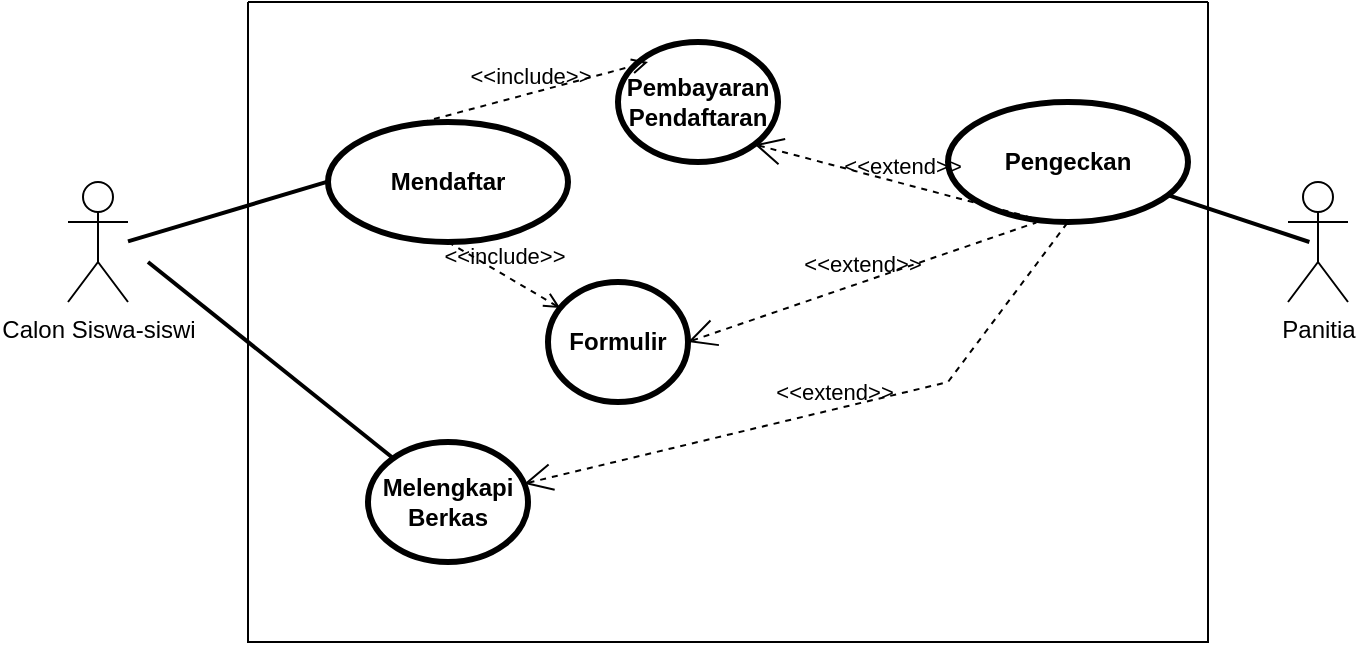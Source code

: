<mxfile version="21.1.2" type="device" pages="3">
  <diagram name="use-case-pendaftaran-berjalan" id="vQv6ErcyJT-Hf6QSkeSd">
    <mxGraphModel dx="941" dy="692" grid="1" gridSize="10" guides="1" tooltips="1" connect="1" arrows="1" fold="1" page="1" pageScale="1" pageWidth="850" pageHeight="1100" math="0" shadow="0">
      <root>
        <mxCell id="0" />
        <mxCell id="1" parent="0" />
        <mxCell id="rVnvyazBz9QNkTPmmfxy-1" value="" style="swimlane;startSize=0;" vertex="1" parent="1">
          <mxGeometry x="240" y="60" width="480" height="320" as="geometry">
            <mxRectangle x="200" y="150" width="50" height="40" as="alternateBounds" />
          </mxGeometry>
        </mxCell>
        <mxCell id="rVnvyazBz9QNkTPmmfxy-5" value="" style="edgeStyle=none;html=1;endArrow=none;verticalAlign=bottom;rounded=0;entryX=0.007;entryY=0.391;entryDx=0;entryDy=0;entryPerimeter=0;strokeWidth=2;" edge="1" parent="rVnvyazBz9QNkTPmmfxy-1">
          <mxGeometry width="160" relative="1" as="geometry">
            <mxPoint x="-60" y="119.66" as="sourcePoint" />
            <mxPoint x="40.7" y="89.55" as="targetPoint" />
          </mxGeometry>
        </mxCell>
        <mxCell id="rVnvyazBz9QNkTPmmfxy-6" value="Mendaftar" style="shape=ellipse;html=1;strokeWidth=3;fontStyle=1;whiteSpace=wrap;align=center;perimeter=ellipsePerimeter;" vertex="1" parent="rVnvyazBz9QNkTPmmfxy-1">
          <mxGeometry x="40" y="60" width="120" height="60" as="geometry" />
        </mxCell>
        <mxCell id="rVnvyazBz9QNkTPmmfxy-7" value="Formulir" style="shape=ellipse;html=1;strokeWidth=3;fontStyle=1;whiteSpace=wrap;align=center;perimeter=ellipsePerimeter;" vertex="1" parent="rVnvyazBz9QNkTPmmfxy-1">
          <mxGeometry x="150" y="140" width="70" height="60" as="geometry" />
        </mxCell>
        <mxCell id="rVnvyazBz9QNkTPmmfxy-8" value="Melengkapi Berkas" style="shape=ellipse;html=1;strokeWidth=3;fontStyle=1;whiteSpace=wrap;align=center;perimeter=ellipsePerimeter;" vertex="1" parent="rVnvyazBz9QNkTPmmfxy-1">
          <mxGeometry x="60" y="220" width="80" height="60" as="geometry" />
        </mxCell>
        <mxCell id="rVnvyazBz9QNkTPmmfxy-9" value="" style="edgeStyle=none;html=1;endArrow=none;verticalAlign=bottom;rounded=0;strokeWidth=2;" edge="1" parent="rVnvyazBz9QNkTPmmfxy-1" target="rVnvyazBz9QNkTPmmfxy-8">
          <mxGeometry width="160" relative="1" as="geometry">
            <mxPoint x="-50" y="130" as="sourcePoint" />
            <mxPoint x="50.7" y="120.0" as="targetPoint" />
          </mxGeometry>
        </mxCell>
        <mxCell id="rVnvyazBz9QNkTPmmfxy-10" value="&amp;lt;&amp;lt;include&amp;gt;&amp;gt;" style="edgeStyle=none;html=1;endArrow=open;verticalAlign=bottom;dashed=1;labelBackgroundColor=none;rounded=0;" edge="1" parent="rVnvyazBz9QNkTPmmfxy-1" target="rVnvyazBz9QNkTPmmfxy-7">
          <mxGeometry width="160" relative="1" as="geometry">
            <mxPoint x="100" y="120" as="sourcePoint" />
            <mxPoint x="260" y="120" as="targetPoint" />
          </mxGeometry>
        </mxCell>
        <mxCell id="rVnvyazBz9QNkTPmmfxy-13" value="Pengeckan" style="shape=ellipse;html=1;strokeWidth=3;fontStyle=1;whiteSpace=wrap;align=center;perimeter=ellipsePerimeter;" vertex="1" parent="rVnvyazBz9QNkTPmmfxy-1">
          <mxGeometry x="350" y="50" width="120" height="60" as="geometry" />
        </mxCell>
        <mxCell id="rVnvyazBz9QNkTPmmfxy-17" value="&amp;lt;&amp;lt;extend&amp;gt;&amp;gt;" style="edgeStyle=none;html=1;startArrow=open;endArrow=none;startSize=12;verticalAlign=bottom;dashed=1;labelBackgroundColor=none;rounded=0;exitX=1;exitY=0.5;exitDx=0;exitDy=0;entryX=0.368;entryY=1.004;entryDx=0;entryDy=0;entryPerimeter=0;" edge="1" parent="rVnvyazBz9QNkTPmmfxy-1" source="rVnvyazBz9QNkTPmmfxy-7" target="rVnvyazBz9QNkTPmmfxy-13">
          <mxGeometry width="160" relative="1" as="geometry">
            <mxPoint x="220" y="120" as="sourcePoint" />
            <mxPoint x="380" y="120" as="targetPoint" />
          </mxGeometry>
        </mxCell>
        <mxCell id="rVnvyazBz9QNkTPmmfxy-19" value="&amp;lt;&amp;lt;extend&amp;gt;&amp;gt;" style="edgeStyle=none;html=1;startArrow=open;endArrow=none;startSize=12;verticalAlign=bottom;dashed=1;labelBackgroundColor=none;rounded=0;entryX=0.5;entryY=1;entryDx=0;entryDy=0;" edge="1" parent="rVnvyazBz9QNkTPmmfxy-1" source="rVnvyazBz9QNkTPmmfxy-8" target="rVnvyazBz9QNkTPmmfxy-13">
          <mxGeometry width="160" relative="1" as="geometry">
            <mxPoint x="490" y="210" as="sourcePoint" />
            <mxPoint x="620" y="180" as="targetPoint" />
            <Array as="points">
              <mxPoint x="350" y="190" />
            </Array>
          </mxGeometry>
        </mxCell>
        <mxCell id="rVnvyazBz9QNkTPmmfxy-20" value="Pembayaran Pendaftaran" style="shape=ellipse;html=1;strokeWidth=3;fontStyle=1;whiteSpace=wrap;align=center;perimeter=ellipsePerimeter;" vertex="1" parent="rVnvyazBz9QNkTPmmfxy-1">
          <mxGeometry x="185" y="20" width="80" height="60" as="geometry" />
        </mxCell>
        <mxCell id="rVnvyazBz9QNkTPmmfxy-22" value="&amp;lt;&amp;lt;include&amp;gt;&amp;gt;" style="edgeStyle=none;html=1;endArrow=open;verticalAlign=bottom;dashed=1;labelBackgroundColor=none;rounded=0;exitX=0.345;exitY=0.027;exitDx=0;exitDy=0;exitPerimeter=0;" edge="1" parent="rVnvyazBz9QNkTPmmfxy-1" source="rVnvyazBz9QNkTPmmfxy-6">
          <mxGeometry width="160" relative="1" as="geometry">
            <mxPoint x="40" y="30" as="sourcePoint" />
            <mxPoint x="200" y="30" as="targetPoint" />
          </mxGeometry>
        </mxCell>
        <mxCell id="rVnvyazBz9QNkTPmmfxy-23" value="&amp;lt;&amp;lt;extend&amp;gt;&amp;gt;" style="edgeStyle=none;html=1;startArrow=open;endArrow=none;startSize=12;verticalAlign=bottom;dashed=1;labelBackgroundColor=none;rounded=0;exitX=1;exitY=1;exitDx=0;exitDy=0;" edge="1" parent="rVnvyazBz9QNkTPmmfxy-1" source="rVnvyazBz9QNkTPmmfxy-20">
          <mxGeometry width="160" relative="1" as="geometry">
            <mxPoint x="220" y="120" as="sourcePoint" />
            <mxPoint x="400" y="110" as="targetPoint" />
          </mxGeometry>
        </mxCell>
        <mxCell id="rVnvyazBz9QNkTPmmfxy-2" value="Calon Siswa-siswi" style="shape=umlActor;html=1;verticalLabelPosition=bottom;verticalAlign=top;align=center;" vertex="1" parent="1">
          <mxGeometry x="150" y="150" width="30" height="60" as="geometry" />
        </mxCell>
        <mxCell id="rVnvyazBz9QNkTPmmfxy-11" value="Panitia" style="shape=umlActor;html=1;verticalLabelPosition=bottom;verticalAlign=top;align=center;" vertex="1" parent="1">
          <mxGeometry x="760" y="150" width="30" height="60" as="geometry" />
        </mxCell>
        <mxCell id="rVnvyazBz9QNkTPmmfxy-15" value="" style="edgeStyle=none;html=1;endArrow=none;verticalAlign=bottom;rounded=0;entryX=0.007;entryY=0.391;entryDx=0;entryDy=0;entryPerimeter=0;strokeWidth=2;" edge="1" parent="1" source="rVnvyazBz9QNkTPmmfxy-13">
          <mxGeometry width="160" relative="1" as="geometry">
            <mxPoint x="670" y="210.11" as="sourcePoint" />
            <mxPoint x="770.7" y="180.0" as="targetPoint" />
          </mxGeometry>
        </mxCell>
      </root>
    </mxGraphModel>
  </diagram>
  <diagram id="pN8qBFcIvh1nZc6gDYC9" name="tes dan hasil">
    <mxGraphModel dx="784" dy="577" grid="1" gridSize="10" guides="1" tooltips="1" connect="1" arrows="1" fold="1" page="1" pageScale="1" pageWidth="850" pageHeight="1100" math="0" shadow="0">
      <root>
        <mxCell id="0" />
        <mxCell id="1" parent="0" />
        <mxCell id="ytXuBeGaQypxzACmK4uH-17" value="" style="swimlane;startSize=0;" vertex="1" parent="1">
          <mxGeometry x="180" y="140" width="480" height="320" as="geometry">
            <mxRectangle x="200" y="150" width="50" height="40" as="alternateBounds" />
          </mxGeometry>
        </mxCell>
        <mxCell id="ytXuBeGaQypxzACmK4uH-18" value="" style="edgeStyle=none;html=1;endArrow=none;verticalAlign=bottom;rounded=0;strokeWidth=2;" edge="1" parent="ytXuBeGaQypxzACmK4uH-17" target="ytXuBeGaQypxzACmK4uH-19">
          <mxGeometry width="160" relative="1" as="geometry">
            <mxPoint x="-60" y="119.66" as="sourcePoint" />
            <mxPoint x="40.7" y="89.55" as="targetPoint" />
          </mxGeometry>
        </mxCell>
        <mxCell id="ytXuBeGaQypxzACmK4uH-19" value="Pengecekan Kartu Pendaftaran" style="shape=ellipse;html=1;strokeWidth=3;fontStyle=1;whiteSpace=wrap;align=center;perimeter=ellipsePerimeter;" vertex="1" parent="ytXuBeGaQypxzACmK4uH-17">
          <mxGeometry x="20" y="70" width="120" height="60" as="geometry" />
        </mxCell>
        <mxCell id="ytXuBeGaQypxzACmK4uH-20" value="Tes Tertulis" style="shape=ellipse;html=1;strokeWidth=3;fontStyle=1;whiteSpace=wrap;align=center;perimeter=ellipsePerimeter;" vertex="1" parent="ytXuBeGaQypxzACmK4uH-17">
          <mxGeometry x="205" y="80" width="70" height="60" as="geometry" />
        </mxCell>
        <mxCell id="ytXuBeGaQypxzACmK4uH-24" value="Pengawasan" style="shape=ellipse;html=1;strokeWidth=3;fontStyle=1;whiteSpace=wrap;align=center;perimeter=ellipsePerimeter;" vertex="1" parent="ytXuBeGaQypxzACmK4uH-17">
          <mxGeometry x="320" y="40" width="120" height="60" as="geometry" />
        </mxCell>
        <mxCell id="aDX9N3a0mKrYhV4mBjPv-1" value="Penyaringan" style="shape=ellipse;html=1;strokeWidth=3;fontStyle=1;whiteSpace=wrap;align=center;perimeter=ellipsePerimeter;" vertex="1" parent="ytXuBeGaQypxzACmK4uH-17">
          <mxGeometry x="330" y="150" width="120" height="60" as="geometry" />
        </mxCell>
        <mxCell id="aDX9N3a0mKrYhV4mBjPv-6" value="&amp;lt;&amp;lt;extend&amp;gt;&amp;gt;" style="edgeStyle=none;html=1;startArrow=open;endArrow=none;startSize=12;verticalAlign=bottom;dashed=1;labelBackgroundColor=none;rounded=0;exitX=0.741;exitY=0.05;exitDx=0;exitDy=0;exitPerimeter=0;entryX=0;entryY=0.5;entryDx=0;entryDy=0;" edge="1" parent="ytXuBeGaQypxzACmK4uH-17" source="ytXuBeGaQypxzACmK4uH-19" target="ytXuBeGaQypxzACmK4uH-24">
          <mxGeometry width="160" relative="1" as="geometry">
            <mxPoint x="120" y="170" as="sourcePoint" />
            <mxPoint x="280" y="170" as="targetPoint" />
          </mxGeometry>
        </mxCell>
        <mxCell id="aDX9N3a0mKrYhV4mBjPv-7" value="&amp;lt;&amp;lt;extend&amp;gt;&amp;gt;" style="edgeStyle=none;html=1;startArrow=open;endArrow=none;startSize=12;verticalAlign=bottom;dashed=1;labelBackgroundColor=none;rounded=0;entryX=-0.026;entryY=0.349;entryDx=0;entryDy=0;entryPerimeter=0;" edge="1" parent="ytXuBeGaQypxzACmK4uH-17" source="ytXuBeGaQypxzACmK4uH-20" target="aDX9N3a0mKrYhV4mBjPv-1">
          <mxGeometry width="160" relative="1" as="geometry">
            <mxPoint x="270" y="180" as="sourcePoint" />
            <mxPoint x="430" y="180" as="targetPoint" />
          </mxGeometry>
        </mxCell>
        <mxCell id="aDX9N3a0mKrYhV4mBjPv-9" value="&amp;lt;&amp;lt;include&amp;gt;&amp;gt;" style="edgeStyle=none;html=1;endArrow=open;verticalAlign=bottom;dashed=1;labelBackgroundColor=none;rounded=0;" edge="1" parent="ytXuBeGaQypxzACmK4uH-17" source="ytXuBeGaQypxzACmK4uH-19" target="ytXuBeGaQypxzACmK4uH-20">
          <mxGeometry width="160" relative="1" as="geometry">
            <mxPoint x="50" y="80" as="sourcePoint" />
            <mxPoint x="210" y="80" as="targetPoint" />
          </mxGeometry>
        </mxCell>
        <mxCell id="aDX9N3a0mKrYhV4mBjPv-11" value="Pengumuman" style="shape=ellipse;html=1;strokeWidth=3;fontStyle=1;whiteSpace=wrap;align=center;perimeter=ellipsePerimeter;" vertex="1" parent="ytXuBeGaQypxzACmK4uH-17">
          <mxGeometry x="180" y="230" width="120" height="60" as="geometry" />
        </mxCell>
        <mxCell id="aDX9N3a0mKrYhV4mBjPv-12" value="&amp;lt;&amp;lt;extend&amp;gt;&amp;gt;" style="edgeStyle=none;html=1;startArrow=open;endArrow=none;startSize=12;verticalAlign=bottom;dashed=1;labelBackgroundColor=none;rounded=0;" edge="1" parent="ytXuBeGaQypxzACmK4uH-17" source="aDX9N3a0mKrYhV4mBjPv-11">
          <mxGeometry width="160" relative="1" as="geometry">
            <mxPoint x="170" y="190" as="sourcePoint" />
            <mxPoint x="330" y="190" as="targetPoint" />
          </mxGeometry>
        </mxCell>
        <mxCell id="ytXuBeGaQypxzACmK4uH-30" value="Calon Siswa-siswi" style="shape=umlActor;html=1;verticalLabelPosition=bottom;verticalAlign=top;align=center;" vertex="1" parent="1">
          <mxGeometry x="90" y="230" width="30" height="60" as="geometry" />
        </mxCell>
        <mxCell id="ytXuBeGaQypxzACmK4uH-31" value="Panitia" style="shape=umlActor;html=1;verticalLabelPosition=bottom;verticalAlign=top;align=center;" vertex="1" parent="1">
          <mxGeometry x="700" y="230" width="30" height="60" as="geometry" />
        </mxCell>
        <mxCell id="ytXuBeGaQypxzACmK4uH-32" value="" style="edgeStyle=none;html=1;endArrow=none;verticalAlign=bottom;rounded=0;entryX=0.007;entryY=0.391;entryDx=0;entryDy=0;entryPerimeter=0;strokeWidth=2;" edge="1" parent="1" source="ytXuBeGaQypxzACmK4uH-24">
          <mxGeometry width="160" relative="1" as="geometry">
            <mxPoint x="610" y="290.11" as="sourcePoint" />
            <mxPoint x="710.7" y="260.0" as="targetPoint" />
          </mxGeometry>
        </mxCell>
        <mxCell id="aDX9N3a0mKrYhV4mBjPv-3" value="" style="edgeStyle=none;html=1;endArrow=none;verticalAlign=bottom;rounded=0;strokeWidth=2;entryX=0.5;entryY=0.5;entryDx=0;entryDy=0;entryPerimeter=0;" edge="1" parent="1" source="aDX9N3a0mKrYhV4mBjPv-1" target="ytXuBeGaQypxzACmK4uH-31">
          <mxGeometry width="160" relative="1" as="geometry">
            <mxPoint x="640" y="370" as="sourcePoint" />
            <mxPoint x="790" y="400" as="targetPoint" />
          </mxGeometry>
        </mxCell>
        <mxCell id="aDX9N3a0mKrYhV4mBjPv-14" value="" style="edgeStyle=none;html=1;endArrow=none;verticalAlign=bottom;rounded=0;entryX=0.043;entryY=0.3;entryDx=0;entryDy=0;entryPerimeter=0;strokeWidth=2;" edge="1" parent="1" source="ytXuBeGaQypxzACmK4uH-30" target="aDX9N3a0mKrYhV4mBjPv-11">
          <mxGeometry width="160" relative="1" as="geometry">
            <mxPoint x="210" y="350" as="sourcePoint" />
            <mxPoint x="370" y="350" as="targetPoint" />
          </mxGeometry>
        </mxCell>
      </root>
    </mxGraphModel>
  </diagram>
  <diagram id="B4MAwV-r9Bieh-1Y_V9I" name="Daftar ulang">
    <mxGraphModel dx="784" dy="577" grid="1" gridSize="10" guides="1" tooltips="1" connect="1" arrows="1" fold="1" page="1" pageScale="1" pageWidth="850" pageHeight="1100" math="0" shadow="0">
      <root>
        <mxCell id="0" />
        <mxCell id="1" parent="0" />
        <mxCell id="4p-RKQAR9m15VqLG6qbK-1" value="" style="swimlane;startSize=0;" vertex="1" parent="1">
          <mxGeometry x="195" y="120" width="480" height="320" as="geometry">
            <mxRectangle x="200" y="150" width="50" height="40" as="alternateBounds" />
          </mxGeometry>
        </mxCell>
        <mxCell id="4p-RKQAR9m15VqLG6qbK-2" value="" style="edgeStyle=none;html=1;endArrow=none;verticalAlign=bottom;rounded=0;entryX=0.007;entryY=0.391;entryDx=0;entryDy=0;entryPerimeter=0;strokeWidth=2;" edge="1" parent="4p-RKQAR9m15VqLG6qbK-1">
          <mxGeometry width="160" relative="1" as="geometry">
            <mxPoint x="-60" y="119.66" as="sourcePoint" />
            <mxPoint x="40.7" y="89.55" as="targetPoint" />
          </mxGeometry>
        </mxCell>
        <mxCell id="4p-RKQAR9m15VqLG6qbK-3" value="Daftar Ulang" style="shape=ellipse;html=1;strokeWidth=3;fontStyle=1;whiteSpace=wrap;align=center;perimeter=ellipsePerimeter;" vertex="1" parent="4p-RKQAR9m15VqLG6qbK-1">
          <mxGeometry x="40" y="60" width="120" height="60" as="geometry" />
        </mxCell>
        <mxCell id="4p-RKQAR9m15VqLG6qbK-4" value="Pembayaran&lt;br&gt;Biaya Pendidikan" style="shape=ellipse;html=1;strokeWidth=3;fontStyle=1;whiteSpace=wrap;align=center;perimeter=ellipsePerimeter;" vertex="1" parent="4p-RKQAR9m15VqLG6qbK-1">
          <mxGeometry x="140" y="150" width="90" height="80" as="geometry" />
        </mxCell>
        <mxCell id="4p-RKQAR9m15VqLG6qbK-5" value="Pengambilan&lt;br&gt;Almamater" style="shape=ellipse;html=1;strokeWidth=3;fontStyle=1;whiteSpace=wrap;align=center;perimeter=ellipsePerimeter;" vertex="1" parent="4p-RKQAR9m15VqLG6qbK-1">
          <mxGeometry x="150" y="240" width="80" height="60" as="geometry" />
        </mxCell>
        <mxCell id="4p-RKQAR9m15VqLG6qbK-6" value="" style="edgeStyle=none;html=1;endArrow=none;verticalAlign=bottom;rounded=0;strokeWidth=2;" edge="1" parent="4p-RKQAR9m15VqLG6qbK-1" target="4p-RKQAR9m15VqLG6qbK-5">
          <mxGeometry width="160" relative="1" as="geometry">
            <mxPoint x="-50" y="130" as="sourcePoint" />
            <mxPoint x="50.7" y="120.0" as="targetPoint" />
          </mxGeometry>
        </mxCell>
        <mxCell id="4p-RKQAR9m15VqLG6qbK-7" value="&amp;lt;&amp;lt;include&amp;gt;&amp;gt;" style="edgeStyle=none;html=1;endArrow=open;verticalAlign=bottom;dashed=1;labelBackgroundColor=none;rounded=0;" edge="1" parent="4p-RKQAR9m15VqLG6qbK-1" target="4p-RKQAR9m15VqLG6qbK-4">
          <mxGeometry width="160" relative="1" as="geometry">
            <mxPoint x="100" y="120" as="sourcePoint" />
            <mxPoint x="260" y="120" as="targetPoint" />
          </mxGeometry>
        </mxCell>
        <mxCell id="4p-RKQAR9m15VqLG6qbK-8" value="Pengeckan" style="shape=ellipse;html=1;strokeWidth=3;fontStyle=1;whiteSpace=wrap;align=center;perimeter=ellipsePerimeter;" vertex="1" parent="4p-RKQAR9m15VqLG6qbK-1">
          <mxGeometry x="350" y="50" width="120" height="60" as="geometry" />
        </mxCell>
        <mxCell id="4p-RKQAR9m15VqLG6qbK-9" value="&amp;lt;&amp;lt;extend&amp;gt;&amp;gt;" style="edgeStyle=none;html=1;startArrow=open;endArrow=none;startSize=12;verticalAlign=bottom;dashed=1;labelBackgroundColor=none;rounded=0;exitX=1;exitY=0.5;exitDx=0;exitDy=0;entryX=0.368;entryY=1.004;entryDx=0;entryDy=0;entryPerimeter=0;" edge="1" parent="4p-RKQAR9m15VqLG6qbK-1" source="4p-RKQAR9m15VqLG6qbK-4" target="4p-RKQAR9m15VqLG6qbK-8">
          <mxGeometry width="160" relative="1" as="geometry">
            <mxPoint x="220" y="120" as="sourcePoint" />
            <mxPoint x="380" y="120" as="targetPoint" />
          </mxGeometry>
        </mxCell>
        <mxCell id="4p-RKQAR9m15VqLG6qbK-10" value="&amp;lt;&amp;lt;extend&amp;gt;&amp;gt;" style="edgeStyle=none;html=1;startArrow=open;endArrow=none;startSize=12;verticalAlign=bottom;dashed=1;labelBackgroundColor=none;rounded=0;entryX=0.5;entryY=1;entryDx=0;entryDy=0;" edge="1" parent="4p-RKQAR9m15VqLG6qbK-1" source="4p-RKQAR9m15VqLG6qbK-5" target="4p-RKQAR9m15VqLG6qbK-8">
          <mxGeometry width="160" relative="1" as="geometry">
            <mxPoint x="490" y="210" as="sourcePoint" />
            <mxPoint x="620" y="180" as="targetPoint" />
            <Array as="points">
              <mxPoint x="350" y="190" />
            </Array>
          </mxGeometry>
        </mxCell>
        <mxCell id="4p-RKQAR9m15VqLG6qbK-14" value="Calon Siswa-siswi" style="shape=umlActor;html=1;verticalLabelPosition=bottom;verticalAlign=top;align=center;" vertex="1" parent="1">
          <mxGeometry x="105" y="210" width="30" height="60" as="geometry" />
        </mxCell>
        <mxCell id="4p-RKQAR9m15VqLG6qbK-15" value="Panitia" style="shape=umlActor;html=1;verticalLabelPosition=bottom;verticalAlign=top;align=center;" vertex="1" parent="1">
          <mxGeometry x="715" y="210" width="30" height="60" as="geometry" />
        </mxCell>
        <mxCell id="4p-RKQAR9m15VqLG6qbK-16" value="" style="edgeStyle=none;html=1;endArrow=none;verticalAlign=bottom;rounded=0;entryX=0.007;entryY=0.391;entryDx=0;entryDy=0;entryPerimeter=0;strokeWidth=2;" edge="1" parent="1" source="4p-RKQAR9m15VqLG6qbK-8">
          <mxGeometry width="160" relative="1" as="geometry">
            <mxPoint x="625" y="270.11" as="sourcePoint" />
            <mxPoint x="725.7" y="240.0" as="targetPoint" />
          </mxGeometry>
        </mxCell>
      </root>
    </mxGraphModel>
  </diagram>
</mxfile>
